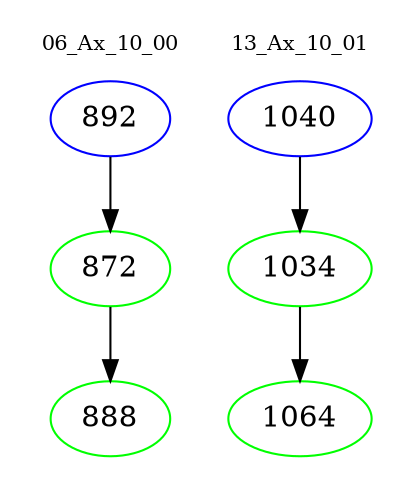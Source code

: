digraph{
subgraph cluster_0 {
color = white
label = "06_Ax_10_00";
fontsize=10;
T0_892 [label="892", color="blue"]
T0_892 -> T0_872 [color="black"]
T0_872 [label="872", color="green"]
T0_872 -> T0_888 [color="black"]
T0_888 [label="888", color="green"]
}
subgraph cluster_1 {
color = white
label = "13_Ax_10_01";
fontsize=10;
T1_1040 [label="1040", color="blue"]
T1_1040 -> T1_1034 [color="black"]
T1_1034 [label="1034", color="green"]
T1_1034 -> T1_1064 [color="black"]
T1_1064 [label="1064", color="green"]
}
}
